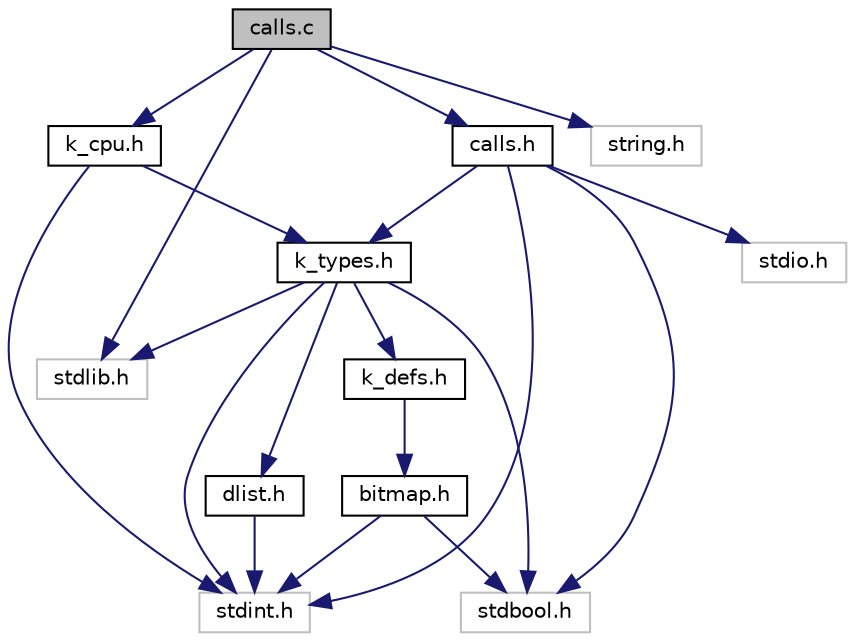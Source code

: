 digraph "calls.c"
{
 // LATEX_PDF_SIZE
  edge [fontname="Helvetica",fontsize="10",labelfontname="Helvetica",labelfontsize="10"];
  node [fontname="Helvetica",fontsize="10",shape=record];
  Node1 [label="calls.c",height=0.2,width=0.4,color="black", fillcolor="grey75", style="filled", fontcolor="black",tooltip="Contains all the kernel call functions that user programs have access to."];
  Node1 -> Node2 [color="midnightblue",fontsize="10",style="solid",fontname="Helvetica"];
  Node2 [label="stdlib.h",height=0.2,width=0.4,color="grey75", fillcolor="white", style="filled",tooltip=" "];
  Node1 -> Node3 [color="midnightblue",fontsize="10",style="solid",fontname="Helvetica"];
  Node3 [label="string.h",height=0.2,width=0.4,color="grey75", fillcolor="white", style="filled",tooltip=" "];
  Node1 -> Node4 [color="midnightblue",fontsize="10",style="solid",fontname="Helvetica"];
  Node4 [label="k_cpu.h",height=0.2,width=0.4,color="black", fillcolor="white", style="filled",URL="$k__cpu_8h.html",tooltip="Contains all definitions and entities regarding the cpu-specific operations that the embedded kernel ..."];
  Node4 -> Node5 [color="midnightblue",fontsize="10",style="solid",fontname="Helvetica"];
  Node5 [label="stdint.h",height=0.2,width=0.4,color="grey75", fillcolor="white", style="filled",tooltip=" "];
  Node4 -> Node6 [color="midnightblue",fontsize="10",style="solid",fontname="Helvetica"];
  Node6 [label="k_types.h",height=0.2,width=0.4,color="black", fillcolor="white", style="filled",URL="$k__types_8h.html",tooltip="Defines all data types used through the kernel."];
  Node6 -> Node5 [color="midnightblue",fontsize="10",style="solid",fontname="Helvetica"];
  Node6 -> Node2 [color="midnightblue",fontsize="10",style="solid",fontname="Helvetica"];
  Node6 -> Node7 [color="midnightblue",fontsize="10",style="solid",fontname="Helvetica"];
  Node7 [label="stdbool.h",height=0.2,width=0.4,color="grey75", fillcolor="white", style="filled",tooltip=" "];
  Node6 -> Node8 [color="midnightblue",fontsize="10",style="solid",fontname="Helvetica"];
  Node8 [label="dlist.h",height=0.2,width=0.4,color="black", fillcolor="white", style="filled",URL="$dlist_8h.html",tooltip="Contains all structures and function declarations on how to manage double linked lists."];
  Node8 -> Node5 [color="midnightblue",fontsize="10",style="solid",fontname="Helvetica"];
  Node6 -> Node9 [color="midnightblue",fontsize="10",style="solid",fontname="Helvetica"];
  Node9 [label="k_defs.h",height=0.2,width=0.4,color="black", fillcolor="white", style="filled",URL="$k__defs_8h.html",tooltip="Contains all kernel configuration definitions."];
  Node9 -> Node10 [color="midnightblue",fontsize="10",style="solid",fontname="Helvetica"];
  Node10 [label="bitmap.h",height=0.2,width=0.4,color="black", fillcolor="white", style="filled",URL="$bitmap_8h.html",tooltip="Contains all definitions and function prototypes related to operating a bitmap."];
  Node10 -> Node5 [color="midnightblue",fontsize="10",style="solid",fontname="Helvetica"];
  Node10 -> Node7 [color="midnightblue",fontsize="10",style="solid",fontname="Helvetica"];
  Node1 -> Node11 [color="midnightblue",fontsize="10",style="solid",fontname="Helvetica"];
  Node11 [label="calls.h",height=0.2,width=0.4,color="black", fillcolor="white", style="filled",URL="$calls_8h.html",tooltip="Defines all kernel calls that the user has access to."];
  Node11 -> Node12 [color="midnightblue",fontsize="10",style="solid",fontname="Helvetica"];
  Node12 [label="stdio.h",height=0.2,width=0.4,color="grey75", fillcolor="white", style="filled",tooltip=" "];
  Node11 -> Node5 [color="midnightblue",fontsize="10",style="solid",fontname="Helvetica"];
  Node11 -> Node7 [color="midnightblue",fontsize="10",style="solid",fontname="Helvetica"];
  Node11 -> Node6 [color="midnightblue",fontsize="10",style="solid",fontname="Helvetica"];
}
